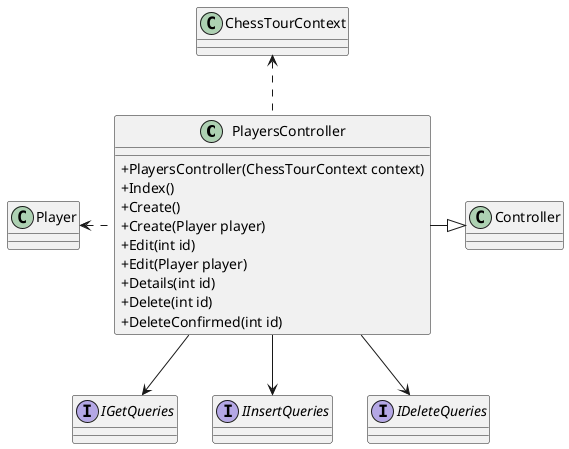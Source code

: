 ﻿@startuml TournamentsController

skinparam classAttributeIconSize 0

TournamentsController -|> Controller
  class TournamentsController
  {
    +TournamentsController(ChessTourContext context)
    +Index()
    +Create()
    +Create(Tournament tournament)
    +Edit(int id)
    +Edit(Tournament tournament)
    +Details(int id)
    +Delete(int id)
    +DeleteConfirmed(int id)
  }

  interface IGetQueries

  interface IInsertQueries

    interface IDeleteQueries

  TournamentsController --> IGetQueries
    TournamentsController --> IInsertQueries
    TournamentsController --> IDeleteQueries
    TournamentsController .u.> ChessTourContext
    TournamentsController .l.> Tournament

@enduml TournamentsController

@startuml PlayersController

skinparam classAttributeIconSize 0

PlayersController -|> Controller
  class PlayersController
  {
    +PlayersController(ChessTourContext context)
    +Index()
    +Create()
    +Create(Player player)
    +Edit(int id)
    +Edit(Player player)
    +Details(int id)
    +Delete(int id)
    +DeleteConfirmed(int id)
  }

  interface IGetQueries

  interface IInsertQueries

    interface IDeleteQueries

  PlayersController --> IGetQueries
    PlayersController --> IInsertQueries
    PlayersController --> IDeleteQueries
    PlayersController .u.> ChessTourContext
    PlayersController .l.> Player

@enduml PlayersController

@startuml RatingController

skinparam classAttributeIconSize 0

RatingController -|> Controller
  class RatingController
  {
    +RatingController(ChessTourContext context)
    +Index()
  }

  interface IGetQueries

  RatingController --> IGetQueries
    RatingController .u.> ChessTourContext
    RatingController .l.> Player

@enduml RatingController

@startuml TeamsController

skinparam classAttributeIconSize 0

TeamsController -|> Controller
  class TeamsController
  {
    +TeamsController(ChessTourContext context)
    +Index()
    +Create()
    +Create(Team team)
    +Edit(int id)
    +Edit(Team team)
    +Details(int id)
    +Delete(int id)
    +DeleteConfirmed(int id)
  }

  interface IGetQueries

  interface IInsertQueries

    interface IDeleteQueries

  TeamsController --> IGetQueries
    TeamsController --> IInsertQueries
    TeamsController --> IDeleteQueries
    TeamsController .u.> ChessTourContext
    TeamsController .l.> Team

@enduml TeamsController

@startuml GamesController

skinparam classAttributeIconSize 0

GamesController -|> Controller
  class GamesController
  {
    +GamesController(ChessTourContext context)
    +Index()
    +Create()
    +Edit(int id)
  }

  interface IGetQueries

  interface IInsertQueries

    interface IDeleteQueries

  GamesController --> IGetQueries
    GamesController --> IInsertQueries
    GamesController --> IDeleteQueries
    GamesController .u.> ChessTourContext
    GamesController .l.> Game

@enduml GamesController

@startuml GroupsController

skinparam classAttributeIconSize 0

GroupsController -|> Controller
  class GroupsController
  {
    +GroupsController(ChessTourContext context)
    +Index()
    +Create()
    +Create(Group group)
    +Edit(int id)
    +Edit(Group group)
    +Details(int id)
    +Delete(int id)
    +DeleteConfirmed(int id)
  }

  interface IGetQueries

  interface IInsertQueries

    interface IDeleteQueries

  GroupsController --> IGetQueries
    GroupsController --> IInsertQueries
    GroupsController --> IDeleteQueries
    GroupsController .u.> ChessTourContext
    GroupsController .l.> Group

@enduml GroupsController


@startuml TournamentsController

skinparam classAttributeIconSize 0

class TournamentsController
{
  +TournamentsController(ChessTourContext context)
  +Index()
  +Create()
  +Create(Tournament tournament)
  +Edit(int id)
  +Edit(Tournament tournament)
  +Details(int id)
  +Delete(int id)
  +DeleteConfirmed(int id)
}

interface IGetQueries

interface IInsertQueries

interface IDeleteQueries

TournamentsController --> IGetQueries
TournamentsController --> IInsertQueries
TournamentsController --> IDeleteQueries
TournamentsController .u.> ChessTourContext
TournamentsController .l.> Tournament

@enduml
